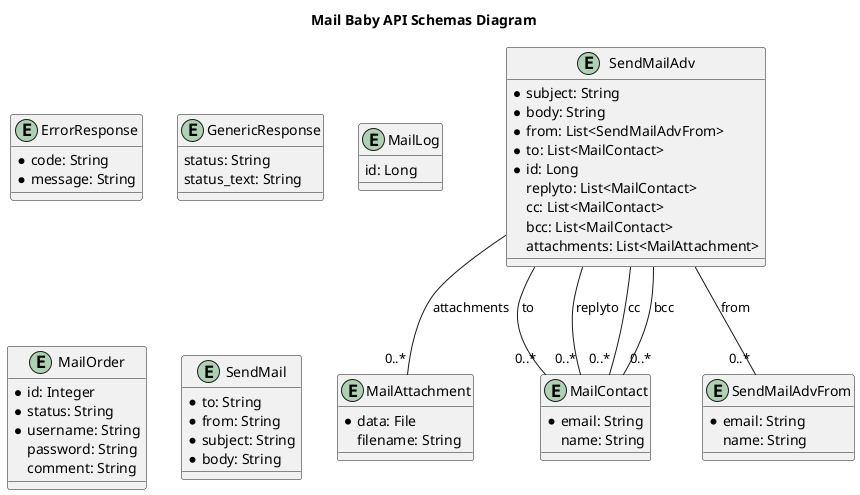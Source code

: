 @startuml

title Mail Baby API Schemas Diagram

entity ErrorResponse { 
    * code: String
    * message: String
}

entity GenericResponse { 
    status: String
    status_text: String
}

entity MailAttachment { 
    * data: File
    filename: String
}

entity MailContact { 
    * email: String
    name: String
}

entity MailLog { 
    id: Long
}

entity MailOrder { 
    * id: Integer
    * status: String
    * username: String
    password: String
    comment: String
}

entity SendMail { 
    * to: String
    * from: String
    * subject: String
    * body: String
}

entity SendMailAdv { 
    * subject: String
    * body: String
    * from: List<SendMailAdvFrom>
    * to: List<MailContact>
    * id: Long
    replyto: List<MailContact>
    cc: List<MailContact>
    bcc: List<MailContact>
    attachments: List<MailAttachment>
}

entity SendMailAdvFrom { 
    * email: String
    name: String
}


SendMailAdv -- "0..*" SendMailAdvFrom : from
SendMailAdv -- "0..*" MailContact : to
SendMailAdv -- "0..*" MailContact : replyto
SendMailAdv -- "0..*" MailContact : cc
SendMailAdv -- "0..*" MailContact : bcc
SendMailAdv -- "0..*" MailAttachment : attachments

@enduml